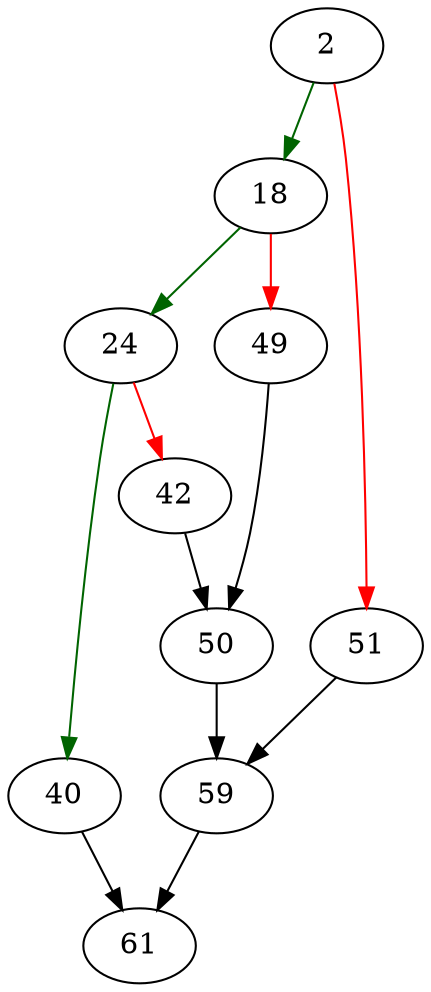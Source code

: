 strict digraph "unixFileLock" {
	// Node definitions.
	2 [entry=true];
	18;
	51;
	24;
	49;
	40;
	42;
	61;
	50;
	59;

	// Edge definitions.
	2 -> 18 [
		color=darkgreen
		cond=true
	];
	2 -> 51 [
		color=red
		cond=false
	];
	18 -> 24 [
		color=darkgreen
		cond=true
	];
	18 -> 49 [
		color=red
		cond=false
	];
	51 -> 59;
	24 -> 40 [
		color=darkgreen
		cond=true
	];
	24 -> 42 [
		color=red
		cond=false
	];
	49 -> 50;
	40 -> 61;
	42 -> 50;
	50 -> 59;
	59 -> 61;
}